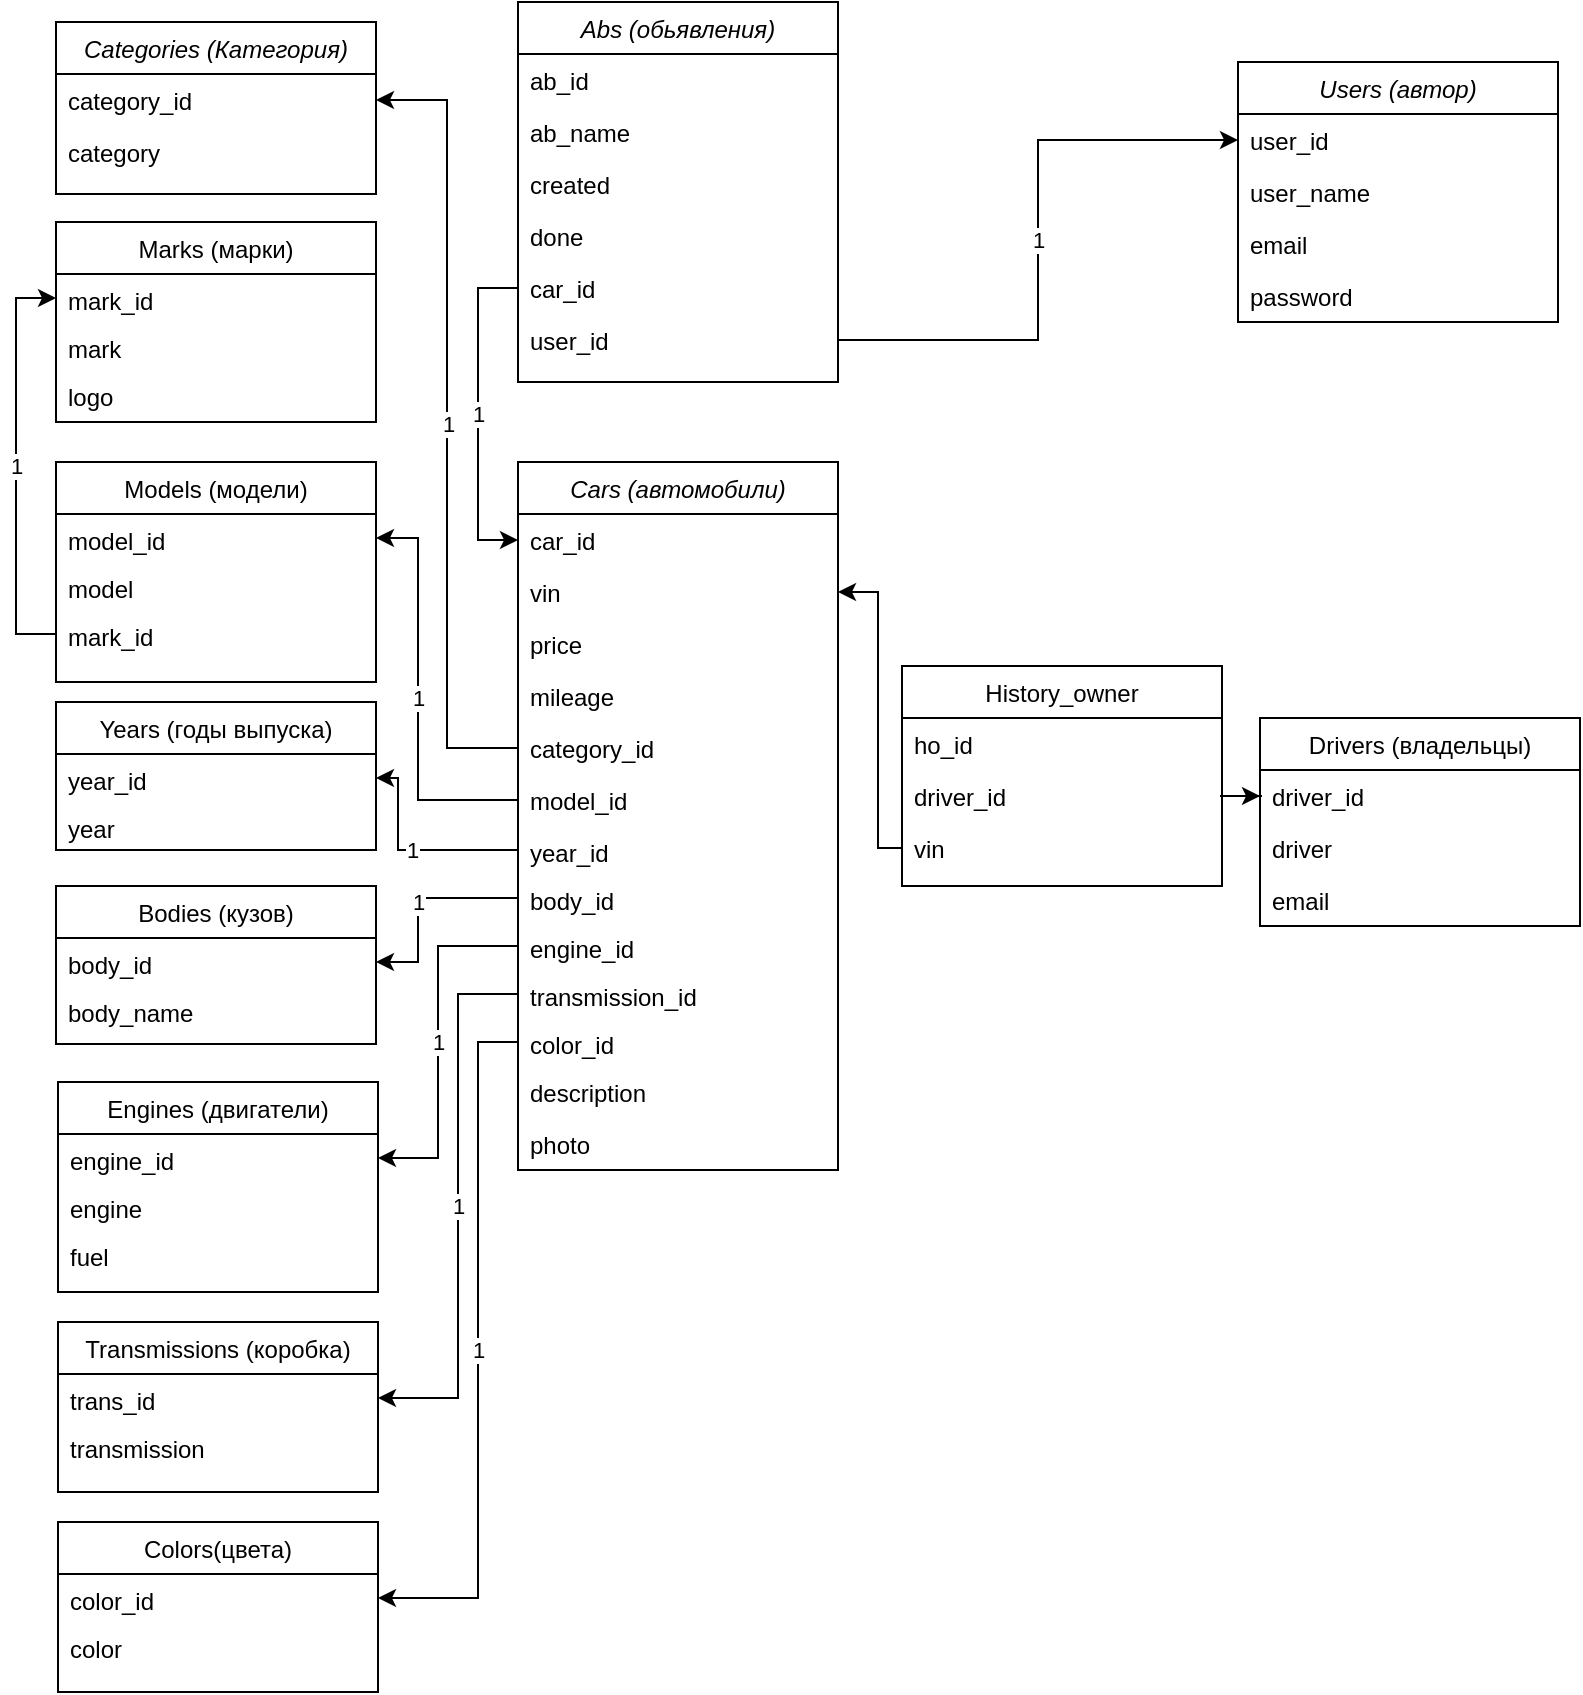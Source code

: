 <mxfile version="19.0.3" type="device"><diagram id="C5RBs43oDa-KdzZeNtuy" name="Page-1"><mxGraphModel dx="933" dy="865" grid="1" gridSize="10" guides="1" tooltips="1" connect="1" arrows="1" fold="1" page="1" pageScale="1" pageWidth="827" pageHeight="1169" math="0" shadow="0"><root><mxCell id="WIyWlLk6GJQsqaUBKTNV-0"/><mxCell id="WIyWlLk6GJQsqaUBKTNV-1" parent="WIyWlLk6GJQsqaUBKTNV-0"/><mxCell id="zkfFHV4jXpPFQw0GAbJ--0" value="Cars (автомобили)" style="swimlane;fontStyle=2;align=center;verticalAlign=top;childLayout=stackLayout;horizontal=1;startSize=26;horizontalStack=0;resizeParent=1;resizeLast=0;collapsible=1;marginBottom=0;rounded=0;shadow=0;strokeWidth=1;" parent="WIyWlLk6GJQsqaUBKTNV-1" vertex="1"><mxGeometry x="290" y="230" width="160" height="354" as="geometry"><mxRectangle x="230" y="140" width="160" height="26" as="alternateBounds"/></mxGeometry></mxCell><mxCell id="zkfFHV4jXpPFQw0GAbJ--1" value="car_id" style="text;align=left;verticalAlign=top;spacingLeft=4;spacingRight=4;overflow=hidden;rotatable=0;points=[[0,0.5],[1,0.5]];portConstraint=eastwest;" parent="zkfFHV4jXpPFQw0GAbJ--0" vertex="1"><mxGeometry y="26" width="160" height="26" as="geometry"/></mxCell><mxCell id="2rnVt0pYc-8R_3QEH1hL-16" value="vin" style="text;align=left;verticalAlign=top;spacingLeft=4;spacingRight=4;overflow=hidden;rotatable=0;points=[[0,0.5],[1,0.5]];portConstraint=eastwest;" parent="zkfFHV4jXpPFQw0GAbJ--0" vertex="1"><mxGeometry y="52" width="160" height="26" as="geometry"/></mxCell><mxCell id="nD5PvyfmE1cPcOgYdF9b-0" value="price" style="text;align=left;verticalAlign=top;spacingLeft=4;spacingRight=4;overflow=hidden;rotatable=0;points=[[0,0.5],[1,0.5]];portConstraint=eastwest;" vertex="1" parent="zkfFHV4jXpPFQw0GAbJ--0"><mxGeometry y="78" width="160" height="26" as="geometry"/></mxCell><mxCell id="nD5PvyfmE1cPcOgYdF9b-1" value="mileage" style="text;align=left;verticalAlign=top;spacingLeft=4;spacingRight=4;overflow=hidden;rotatable=0;points=[[0,0.5],[1,0.5]];portConstraint=eastwest;" vertex="1" parent="zkfFHV4jXpPFQw0GAbJ--0"><mxGeometry y="104" width="160" height="26" as="geometry"/></mxCell><mxCell id="1S29GQOeX2CPLgRSX0q_-35" value="category_id" style="text;align=left;verticalAlign=top;spacingLeft=4;spacingRight=4;overflow=hidden;rotatable=0;points=[[0,0.5],[1,0.5]];portConstraint=eastwest;" parent="zkfFHV4jXpPFQw0GAbJ--0" vertex="1"><mxGeometry y="130" width="160" height="26" as="geometry"/></mxCell><mxCell id="uIMEh1EkvflqOU53Uib1-0" value="model_id" style="text;align=left;verticalAlign=top;spacingLeft=4;spacingRight=4;overflow=hidden;rotatable=0;points=[[0,0.5],[1,0.5]];portConstraint=eastwest;" parent="zkfFHV4jXpPFQw0GAbJ--0" vertex="1"><mxGeometry y="156" width="160" height="26" as="geometry"/></mxCell><mxCell id="1S29GQOeX2CPLgRSX0q_-16" value="year_id" style="text;align=left;verticalAlign=top;spacingLeft=4;spacingRight=4;overflow=hidden;rotatable=0;points=[[0,0.5],[1,0.5]];portConstraint=eastwest;" parent="zkfFHV4jXpPFQw0GAbJ--0" vertex="1"><mxGeometry y="182" width="160" height="24" as="geometry"/></mxCell><mxCell id="kE7-c2ZdSxdIrtzTfiZl-37" value="body_id    " style="text;align=left;verticalAlign=top;spacingLeft=4;spacingRight=4;overflow=hidden;rotatable=0;points=[[0,0.5],[1,0.5]];portConstraint=eastwest;" parent="zkfFHV4jXpPFQw0GAbJ--0" vertex="1"><mxGeometry y="206" width="160" height="24" as="geometry"/></mxCell><mxCell id="kE7-c2ZdSxdIrtzTfiZl-38" value="engine_id" style="text;align=left;verticalAlign=top;spacingLeft=4;spacingRight=4;overflow=hidden;rotatable=0;points=[[0,0.5],[1,0.5]];portConstraint=eastwest;" parent="zkfFHV4jXpPFQw0GAbJ--0" vertex="1"><mxGeometry y="230" width="160" height="24" as="geometry"/></mxCell><mxCell id="1S29GQOeX2CPLgRSX0q_-11" value="transmission_id" style="text;align=left;verticalAlign=top;spacingLeft=4;spacingRight=4;overflow=hidden;rotatable=0;points=[[0,0.5],[1,0.5]];portConstraint=eastwest;" parent="zkfFHV4jXpPFQw0GAbJ--0" vertex="1"><mxGeometry y="254" width="160" height="24" as="geometry"/></mxCell><mxCell id="1S29GQOeX2CPLgRSX0q_-10" value="color_id" style="text;align=left;verticalAlign=top;spacingLeft=4;spacingRight=4;overflow=hidden;rotatable=0;points=[[0,0.5],[1,0.5]];portConstraint=eastwest;" parent="zkfFHV4jXpPFQw0GAbJ--0" vertex="1"><mxGeometry y="278" width="160" height="24" as="geometry"/></mxCell><mxCell id="kE7-c2ZdSxdIrtzTfiZl-20" value="description" style="text;align=left;verticalAlign=top;spacingLeft=4;spacingRight=4;overflow=hidden;rotatable=0;points=[[0,0.5],[1,0.5]];portConstraint=eastwest;" parent="zkfFHV4jXpPFQw0GAbJ--0" vertex="1"><mxGeometry y="302" width="160" height="26" as="geometry"/></mxCell><mxCell id="kE7-c2ZdSxdIrtzTfiZl-31" value="photo" style="text;align=left;verticalAlign=top;spacingLeft=4;spacingRight=4;overflow=hidden;rotatable=0;points=[[0,0.5],[1,0.5]];portConstraint=eastwest;" parent="zkfFHV4jXpPFQw0GAbJ--0" vertex="1"><mxGeometry y="328" width="160" height="26" as="geometry"/></mxCell><mxCell id="zkfFHV4jXpPFQw0GAbJ--6" value="Drivers (владельцы)" style="swimlane;fontStyle=0;align=center;verticalAlign=top;childLayout=stackLayout;horizontal=1;startSize=26;horizontalStack=0;resizeParent=1;resizeLast=0;collapsible=1;marginBottom=0;rounded=0;shadow=0;strokeWidth=1;" parent="WIyWlLk6GJQsqaUBKTNV-1" vertex="1"><mxGeometry x="661" y="358" width="160" height="104" as="geometry"><mxRectangle x="130" y="380" width="160" height="26" as="alternateBounds"/></mxGeometry></mxCell><mxCell id="zkfFHV4jXpPFQw0GAbJ--7" value="driver_id" style="text;align=left;verticalAlign=top;spacingLeft=4;spacingRight=4;overflow=hidden;rotatable=0;points=[[0,0.5],[1,0.5]];portConstraint=eastwest;" parent="zkfFHV4jXpPFQw0GAbJ--6" vertex="1"><mxGeometry y="26" width="160" height="26" as="geometry"/></mxCell><mxCell id="kE7-c2ZdSxdIrtzTfiZl-19" value="driver" style="text;align=left;verticalAlign=top;spacingLeft=4;spacingRight=4;overflow=hidden;rotatable=0;points=[[0,0.5],[1,0.5]];portConstraint=eastwest;" parent="zkfFHV4jXpPFQw0GAbJ--6" vertex="1"><mxGeometry y="52" width="160" height="26" as="geometry"/></mxCell><mxCell id="2rnVt0pYc-8R_3QEH1hL-14" value="email" style="text;align=left;verticalAlign=top;spacingLeft=4;spacingRight=4;overflow=hidden;rotatable=0;points=[[0,0.5],[1,0.5]];portConstraint=eastwest;" parent="zkfFHV4jXpPFQw0GAbJ--6" vertex="1"><mxGeometry y="78" width="160" height="26" as="geometry"/></mxCell><mxCell id="zkfFHV4jXpPFQw0GAbJ--13" value="History_owner" style="swimlane;fontStyle=0;align=center;verticalAlign=top;childLayout=stackLayout;horizontal=1;startSize=26;horizontalStack=0;resizeParent=1;resizeLast=0;collapsible=1;marginBottom=0;rounded=0;shadow=0;strokeWidth=1;" parent="WIyWlLk6GJQsqaUBKTNV-1" vertex="1"><mxGeometry x="482" y="332" width="160" height="110" as="geometry"><mxRectangle x="340" y="380" width="170" height="26" as="alternateBounds"/></mxGeometry></mxCell><mxCell id="zkfFHV4jXpPFQw0GAbJ--14" value="ho_id" style="text;align=left;verticalAlign=top;spacingLeft=4;spacingRight=4;overflow=hidden;rotatable=0;points=[[0,0.5],[1,0.5]];portConstraint=eastwest;" parent="zkfFHV4jXpPFQw0GAbJ--13" vertex="1"><mxGeometry y="26" width="160" height="26" as="geometry"/></mxCell><mxCell id="uIMEh1EkvflqOU53Uib1-2" value="driver_id" style="text;align=left;verticalAlign=top;spacingLeft=4;spacingRight=4;overflow=hidden;rotatable=0;points=[[0,0.5],[1,0.5]];portConstraint=eastwest;" parent="zkfFHV4jXpPFQw0GAbJ--13" vertex="1"><mxGeometry y="52" width="160" height="26" as="geometry"/></mxCell><mxCell id="uIMEh1EkvflqOU53Uib1-3" value="vin" style="text;align=left;verticalAlign=top;spacingLeft=4;spacingRight=4;overflow=hidden;rotatable=0;points=[[0,0.5],[1,0.5]];portConstraint=eastwest;" parent="zkfFHV4jXpPFQw0GAbJ--13" vertex="1"><mxGeometry y="78" width="160" height="26" as="geometry"/></mxCell><mxCell id="zkfFHV4jXpPFQw0GAbJ--17" value="Engines (двигатели)" style="swimlane;fontStyle=0;align=center;verticalAlign=top;childLayout=stackLayout;horizontal=1;startSize=26;horizontalStack=0;resizeParent=1;resizeLast=0;collapsible=1;marginBottom=0;rounded=0;shadow=0;strokeWidth=1;" parent="WIyWlLk6GJQsqaUBKTNV-1" vertex="1"><mxGeometry x="60" y="540" width="160" height="105" as="geometry"><mxRectangle x="550" y="140" width="160" height="26" as="alternateBounds"/></mxGeometry></mxCell><mxCell id="zkfFHV4jXpPFQw0GAbJ--18" value="engine_id" style="text;align=left;verticalAlign=top;spacingLeft=4;spacingRight=4;overflow=hidden;rotatable=0;points=[[0,0.5],[1,0.5]];portConstraint=eastwest;" parent="zkfFHV4jXpPFQw0GAbJ--17" vertex="1"><mxGeometry y="26" width="160" height="24" as="geometry"/></mxCell><mxCell id="kE7-c2ZdSxdIrtzTfiZl-2" value="engine" style="text;align=left;verticalAlign=top;spacingLeft=4;spacingRight=4;overflow=hidden;rotatable=0;points=[[0,0.5],[1,0.5]];portConstraint=eastwest;" parent="zkfFHV4jXpPFQw0GAbJ--17" vertex="1"><mxGeometry y="50" width="160" height="24" as="geometry"/></mxCell><mxCell id="1S29GQOeX2CPLgRSX0q_-3" value="fuel" style="text;align=left;verticalAlign=top;spacingLeft=4;spacingRight=4;overflow=hidden;rotatable=0;points=[[0,0.5],[1,0.5]];portConstraint=eastwest;" parent="zkfFHV4jXpPFQw0GAbJ--17" vertex="1"><mxGeometry y="74" width="160" height="24" as="geometry"/></mxCell><mxCell id="uIMEh1EkvflqOU53Uib1-4" style="edgeStyle=orthogonalEdgeStyle;rounded=0;orthogonalLoop=1;jettySize=auto;html=1;entryX=0;entryY=0.5;entryDx=0;entryDy=0;" parent="WIyWlLk6GJQsqaUBKTNV-1" source="uIMEh1EkvflqOU53Uib1-2" target="zkfFHV4jXpPFQw0GAbJ--7" edge="1"><mxGeometry relative="1" as="geometry"/></mxCell><mxCell id="uIMEh1EkvflqOU53Uib1-5" style="edgeStyle=orthogonalEdgeStyle;rounded=0;orthogonalLoop=1;jettySize=auto;html=1;exitX=0;exitY=0.5;exitDx=0;exitDy=0;entryX=1;entryY=0.5;entryDx=0;entryDy=0;" parent="WIyWlLk6GJQsqaUBKTNV-1" source="uIMEh1EkvflqOU53Uib1-3" target="2rnVt0pYc-8R_3QEH1hL-16" edge="1"><mxGeometry relative="1" as="geometry"><Array as="points"><mxPoint x="470" y="423"/><mxPoint x="470" y="295"/></Array></mxGeometry></mxCell><mxCell id="kE7-c2ZdSxdIrtzTfiZl-0" value="Models (модели)" style="swimlane;fontStyle=0;align=center;verticalAlign=top;childLayout=stackLayout;horizontal=1;startSize=26;horizontalStack=0;resizeParent=1;resizeLast=0;collapsible=1;marginBottom=0;rounded=0;shadow=0;strokeWidth=1;" parent="WIyWlLk6GJQsqaUBKTNV-1" vertex="1"><mxGeometry x="59" y="230" width="160" height="110" as="geometry"><mxRectangle x="550" y="140" width="160" height="26" as="alternateBounds"/></mxGeometry></mxCell><mxCell id="kE7-c2ZdSxdIrtzTfiZl-1" value="model_id" style="text;align=left;verticalAlign=top;spacingLeft=4;spacingRight=4;overflow=hidden;rotatable=0;points=[[0,0.5],[1,0.5]];portConstraint=eastwest;" parent="kE7-c2ZdSxdIrtzTfiZl-0" vertex="1"><mxGeometry y="26" width="160" height="24" as="geometry"/></mxCell><mxCell id="kE7-c2ZdSxdIrtzTfiZl-3" value="model" style="text;align=left;verticalAlign=top;spacingLeft=4;spacingRight=4;overflow=hidden;rotatable=0;points=[[0,0.5],[1,0.5]];portConstraint=eastwest;" parent="kE7-c2ZdSxdIrtzTfiZl-0" vertex="1"><mxGeometry y="50" width="160" height="24" as="geometry"/></mxCell><mxCell id="kE7-c2ZdSxdIrtzTfiZl-7" value="mark_id    " style="text;align=left;verticalAlign=top;spacingLeft=4;spacingRight=4;overflow=hidden;rotatable=0;points=[[0,0.5],[1,0.5]];portConstraint=eastwest;" parent="kE7-c2ZdSxdIrtzTfiZl-0" vertex="1"><mxGeometry y="74" width="160" height="24" as="geometry"/></mxCell><mxCell id="kE7-c2ZdSxdIrtzTfiZl-4" value="Marks (марки)" style="swimlane;fontStyle=0;align=center;verticalAlign=top;childLayout=stackLayout;horizontal=1;startSize=26;horizontalStack=0;resizeParent=1;resizeLast=0;collapsible=1;marginBottom=0;rounded=0;shadow=0;strokeWidth=1;" parent="WIyWlLk6GJQsqaUBKTNV-1" vertex="1"><mxGeometry x="59" y="110" width="160" height="100" as="geometry"><mxRectangle x="550" y="140" width="160" height="26" as="alternateBounds"/></mxGeometry></mxCell><mxCell id="kE7-c2ZdSxdIrtzTfiZl-5" value="mark_id    " style="text;align=left;verticalAlign=top;spacingLeft=4;spacingRight=4;overflow=hidden;rotatable=0;points=[[0,0.5],[1,0.5]];portConstraint=eastwest;" parent="kE7-c2ZdSxdIrtzTfiZl-4" vertex="1"><mxGeometry y="26" width="160" height="24" as="geometry"/></mxCell><mxCell id="kE7-c2ZdSxdIrtzTfiZl-6" value="mark" style="text;align=left;verticalAlign=top;spacingLeft=4;spacingRight=4;overflow=hidden;rotatable=0;points=[[0,0.5],[1,0.5]];portConstraint=eastwest;" parent="kE7-c2ZdSxdIrtzTfiZl-4" vertex="1"><mxGeometry y="50" width="160" height="24" as="geometry"/></mxCell><mxCell id="_qnlaTpR6MgjQ4g5SBe7-0" value="logo" style="text;align=left;verticalAlign=top;spacingLeft=4;spacingRight=4;overflow=hidden;rotatable=0;points=[[0,0.5],[1,0.5]];portConstraint=eastwest;" parent="kE7-c2ZdSxdIrtzTfiZl-4" vertex="1"><mxGeometry y="74" width="160" height="24" as="geometry"/></mxCell><mxCell id="kE7-c2ZdSxdIrtzTfiZl-12" value="Bodies (кузов)" style="swimlane;fontStyle=0;align=center;verticalAlign=top;childLayout=stackLayout;horizontal=1;startSize=26;horizontalStack=0;resizeParent=1;resizeLast=0;collapsible=1;marginBottom=0;rounded=0;shadow=0;strokeWidth=1;" parent="WIyWlLk6GJQsqaUBKTNV-1" vertex="1"><mxGeometry x="59" y="442" width="160" height="79" as="geometry"><mxRectangle x="550" y="140" width="160" height="26" as="alternateBounds"/></mxGeometry></mxCell><mxCell id="kE7-c2ZdSxdIrtzTfiZl-13" value="body_id    " style="text;align=left;verticalAlign=top;spacingLeft=4;spacingRight=4;overflow=hidden;rotatable=0;points=[[0,0.5],[1,0.5]];portConstraint=eastwest;" parent="kE7-c2ZdSxdIrtzTfiZl-12" vertex="1"><mxGeometry y="26" width="160" height="24" as="geometry"/></mxCell><mxCell id="kE7-c2ZdSxdIrtzTfiZl-14" value="body_name" style="text;align=left;verticalAlign=top;spacingLeft=4;spacingRight=4;overflow=hidden;rotatable=0;points=[[0,0.5],[1,0.5]];portConstraint=eastwest;" parent="kE7-c2ZdSxdIrtzTfiZl-12" vertex="1"><mxGeometry y="50" width="160" height="24" as="geometry"/></mxCell><mxCell id="kE7-c2ZdSxdIrtzTfiZl-23" value="Users (автор)" style="swimlane;fontStyle=2;align=center;verticalAlign=top;childLayout=stackLayout;horizontal=1;startSize=26;horizontalStack=0;resizeParent=1;resizeLast=0;collapsible=1;marginBottom=0;rounded=0;shadow=0;strokeWidth=1;" parent="WIyWlLk6GJQsqaUBKTNV-1" vertex="1"><mxGeometry x="650" y="30" width="160" height="130" as="geometry"><mxRectangle x="230" y="140" width="160" height="26" as="alternateBounds"/></mxGeometry></mxCell><mxCell id="kE7-c2ZdSxdIrtzTfiZl-24" value="user_id" style="text;align=left;verticalAlign=top;spacingLeft=4;spacingRight=4;overflow=hidden;rotatable=0;points=[[0,0.5],[1,0.5]];portConstraint=eastwest;" parent="kE7-c2ZdSxdIrtzTfiZl-23" vertex="1"><mxGeometry y="26" width="160" height="26" as="geometry"/></mxCell><mxCell id="kE7-c2ZdSxdIrtzTfiZl-25" value="user_name" style="text;align=left;verticalAlign=top;spacingLeft=4;spacingRight=4;overflow=hidden;rotatable=0;points=[[0,0.5],[1,0.5]];portConstraint=eastwest;" parent="kE7-c2ZdSxdIrtzTfiZl-23" vertex="1"><mxGeometry y="52" width="160" height="26" as="geometry"/></mxCell><mxCell id="2rnVt0pYc-8R_3QEH1hL-15" value="email" style="text;align=left;verticalAlign=top;spacingLeft=4;spacingRight=4;overflow=hidden;rotatable=0;points=[[0,0.5],[1,0.5]];portConstraint=eastwest;" parent="kE7-c2ZdSxdIrtzTfiZl-23" vertex="1"><mxGeometry y="78" width="160" height="26" as="geometry"/></mxCell><mxCell id="kE7-c2ZdSxdIrtzTfiZl-26" value="password" style="text;align=left;verticalAlign=top;spacingLeft=4;spacingRight=4;overflow=hidden;rotatable=0;points=[[0,0.5],[1,0.5]];portConstraint=eastwest;" parent="kE7-c2ZdSxdIrtzTfiZl-23" vertex="1"><mxGeometry y="104" width="160" height="26" as="geometry"/></mxCell><mxCell id="kE7-c2ZdSxdIrtzTfiZl-27" value="Abs (обьявления)" style="swimlane;fontStyle=2;align=center;verticalAlign=top;childLayout=stackLayout;horizontal=1;startSize=26;horizontalStack=0;resizeParent=1;resizeLast=0;collapsible=1;marginBottom=0;rounded=0;shadow=0;strokeWidth=1;" parent="WIyWlLk6GJQsqaUBKTNV-1" vertex="1"><mxGeometry x="290" width="160" height="190" as="geometry"><mxRectangle x="230" y="140" width="160" height="26" as="alternateBounds"/></mxGeometry></mxCell><mxCell id="kE7-c2ZdSxdIrtzTfiZl-28" value="ab_id" style="text;align=left;verticalAlign=top;spacingLeft=4;spacingRight=4;overflow=hidden;rotatable=0;points=[[0,0.5],[1,0.5]];portConstraint=eastwest;" parent="kE7-c2ZdSxdIrtzTfiZl-27" vertex="1"><mxGeometry y="26" width="160" height="26" as="geometry"/></mxCell><mxCell id="kE7-c2ZdSxdIrtzTfiZl-29" value="ab_name" style="text;align=left;verticalAlign=top;spacingLeft=4;spacingRight=4;overflow=hidden;rotatable=0;points=[[0,0.5],[1,0.5]];portConstraint=eastwest;" parent="kE7-c2ZdSxdIrtzTfiZl-27" vertex="1"><mxGeometry y="52" width="160" height="26" as="geometry"/></mxCell><mxCell id="kE7-c2ZdSxdIrtzTfiZl-30" value="created" style="text;align=left;verticalAlign=top;spacingLeft=4;spacingRight=4;overflow=hidden;rotatable=0;points=[[0,0.5],[1,0.5]];portConstraint=eastwest;" parent="kE7-c2ZdSxdIrtzTfiZl-27" vertex="1"><mxGeometry y="78" width="160" height="26" as="geometry"/></mxCell><mxCell id="kE7-c2ZdSxdIrtzTfiZl-32" value="done" style="text;align=left;verticalAlign=top;spacingLeft=4;spacingRight=4;overflow=hidden;rotatable=0;points=[[0,0.5],[1,0.5]];portConstraint=eastwest;" parent="kE7-c2ZdSxdIrtzTfiZl-27" vertex="1"><mxGeometry y="104" width="160" height="26" as="geometry"/></mxCell><mxCell id="kE7-c2ZdSxdIrtzTfiZl-33" value="car_id" style="text;align=left;verticalAlign=top;spacingLeft=4;spacingRight=4;overflow=hidden;rotatable=0;points=[[0,0.5],[1,0.5]];portConstraint=eastwest;" parent="kE7-c2ZdSxdIrtzTfiZl-27" vertex="1"><mxGeometry y="130" width="160" height="26" as="geometry"/></mxCell><mxCell id="kE7-c2ZdSxdIrtzTfiZl-34" value="user_id" style="text;align=left;verticalAlign=top;spacingLeft=4;spacingRight=4;overflow=hidden;rotatable=0;points=[[0,0.5],[1,0.5]];portConstraint=eastwest;" parent="kE7-c2ZdSxdIrtzTfiZl-27" vertex="1"><mxGeometry y="156" width="160" height="26" as="geometry"/></mxCell><mxCell id="kE7-c2ZdSxdIrtzTfiZl-35" value="1" style="edgeStyle=orthogonalEdgeStyle;rounded=0;orthogonalLoop=1;jettySize=auto;html=1;exitX=1;exitY=0.5;exitDx=0;exitDy=0;entryX=0;entryY=0.5;entryDx=0;entryDy=0;" parent="WIyWlLk6GJQsqaUBKTNV-1" source="kE7-c2ZdSxdIrtzTfiZl-34" target="kE7-c2ZdSxdIrtzTfiZl-24" edge="1"><mxGeometry relative="1" as="geometry"/></mxCell><mxCell id="kE7-c2ZdSxdIrtzTfiZl-36" value="1" style="edgeStyle=orthogonalEdgeStyle;rounded=0;orthogonalLoop=1;jettySize=auto;html=1;exitX=0;exitY=0.5;exitDx=0;exitDy=0;entryX=0;entryY=0.5;entryDx=0;entryDy=0;" parent="WIyWlLk6GJQsqaUBKTNV-1" source="kE7-c2ZdSxdIrtzTfiZl-33" target="zkfFHV4jXpPFQw0GAbJ--1" edge="1"><mxGeometry relative="1" as="geometry"/></mxCell><mxCell id="1S29GQOeX2CPLgRSX0q_-13" value="Years (годы выпуска)" style="swimlane;fontStyle=0;align=center;verticalAlign=top;childLayout=stackLayout;horizontal=1;startSize=26;horizontalStack=0;resizeParent=1;resizeLast=0;collapsible=1;marginBottom=0;rounded=0;shadow=0;strokeWidth=1;" parent="WIyWlLk6GJQsqaUBKTNV-1" vertex="1"><mxGeometry x="59" y="350" width="160" height="74" as="geometry"><mxRectangle x="550" y="140" width="160" height="26" as="alternateBounds"/></mxGeometry></mxCell><mxCell id="1S29GQOeX2CPLgRSX0q_-14" value="year_id" style="text;align=left;verticalAlign=top;spacingLeft=4;spacingRight=4;overflow=hidden;rotatable=0;points=[[0,0.5],[1,0.5]];portConstraint=eastwest;" parent="1S29GQOeX2CPLgRSX0q_-13" vertex="1"><mxGeometry y="26" width="160" height="24" as="geometry"/></mxCell><mxCell id="_qnlaTpR6MgjQ4g5SBe7-3" value="year" style="text;align=left;verticalAlign=top;spacingLeft=4;spacingRight=4;overflow=hidden;rotatable=0;points=[[0,0.5],[1,0.5]];portConstraint=eastwest;" parent="1S29GQOeX2CPLgRSX0q_-13" vertex="1"><mxGeometry y="50" width="160" height="24" as="geometry"/></mxCell><mxCell id="1S29GQOeX2CPLgRSX0q_-18" value="Transmissions (коробка)" style="swimlane;fontStyle=0;align=center;verticalAlign=top;childLayout=stackLayout;horizontal=1;startSize=26;horizontalStack=0;resizeParent=1;resizeLast=0;collapsible=1;marginBottom=0;rounded=0;shadow=0;strokeWidth=1;" parent="WIyWlLk6GJQsqaUBKTNV-1" vertex="1"><mxGeometry x="60" y="660" width="160" height="85" as="geometry"><mxRectangle x="550" y="140" width="160" height="26" as="alternateBounds"/></mxGeometry></mxCell><mxCell id="1S29GQOeX2CPLgRSX0q_-19" value="trans_id" style="text;align=left;verticalAlign=top;spacingLeft=4;spacingRight=4;overflow=hidden;rotatable=0;points=[[0,0.5],[1,0.5]];portConstraint=eastwest;" parent="1S29GQOeX2CPLgRSX0q_-18" vertex="1"><mxGeometry y="26" width="160" height="24" as="geometry"/></mxCell><mxCell id="1S29GQOeX2CPLgRSX0q_-20" value="transmission" style="text;align=left;verticalAlign=top;spacingLeft=4;spacingRight=4;overflow=hidden;rotatable=0;points=[[0,0.5],[1,0.5]];portConstraint=eastwest;" parent="1S29GQOeX2CPLgRSX0q_-18" vertex="1"><mxGeometry y="50" width="160" height="24" as="geometry"/></mxCell><mxCell id="1S29GQOeX2CPLgRSX0q_-26" value="Colors(цвета)" style="swimlane;fontStyle=0;align=center;verticalAlign=top;childLayout=stackLayout;horizontal=1;startSize=26;horizontalStack=0;resizeParent=1;resizeLast=0;collapsible=1;marginBottom=0;rounded=0;shadow=0;strokeWidth=1;" parent="WIyWlLk6GJQsqaUBKTNV-1" vertex="1"><mxGeometry x="60" y="760" width="160" height="85" as="geometry"><mxRectangle x="550" y="140" width="160" height="26" as="alternateBounds"/></mxGeometry></mxCell><mxCell id="1S29GQOeX2CPLgRSX0q_-27" value="color_id" style="text;align=left;verticalAlign=top;spacingLeft=4;spacingRight=4;overflow=hidden;rotatable=0;points=[[0,0.5],[1,0.5]];portConstraint=eastwest;" parent="1S29GQOeX2CPLgRSX0q_-26" vertex="1"><mxGeometry y="26" width="160" height="24" as="geometry"/></mxCell><mxCell id="1S29GQOeX2CPLgRSX0q_-28" value="color" style="text;align=left;verticalAlign=top;spacingLeft=4;spacingRight=4;overflow=hidden;rotatable=0;points=[[0,0.5],[1,0.5]];portConstraint=eastwest;" parent="1S29GQOeX2CPLgRSX0q_-26" vertex="1"><mxGeometry y="50" width="160" height="24" as="geometry"/></mxCell><mxCell id="1S29GQOeX2CPLgRSX0q_-31" value="Categories (Категория)" style="swimlane;fontStyle=2;align=center;verticalAlign=top;childLayout=stackLayout;horizontal=1;startSize=26;horizontalStack=0;resizeParent=1;resizeLast=0;collapsible=1;marginBottom=0;rounded=0;shadow=0;strokeWidth=1;" parent="WIyWlLk6GJQsqaUBKTNV-1" vertex="1"><mxGeometry x="59" y="10" width="160" height="86" as="geometry"><mxRectangle x="230" y="140" width="160" height="26" as="alternateBounds"/></mxGeometry></mxCell><mxCell id="1S29GQOeX2CPLgRSX0q_-32" value="category_id" style="text;align=left;verticalAlign=top;spacingLeft=4;spacingRight=4;overflow=hidden;rotatable=0;points=[[0,0.5],[1,0.5]];portConstraint=eastwest;" parent="1S29GQOeX2CPLgRSX0q_-31" vertex="1"><mxGeometry y="26" width="160" height="26" as="geometry"/></mxCell><mxCell id="1S29GQOeX2CPLgRSX0q_-33" value="category" style="text;align=left;verticalAlign=top;spacingLeft=4;spacingRight=4;overflow=hidden;rotatable=0;points=[[0,0.5],[1,0.5]];portConstraint=eastwest;" parent="1S29GQOeX2CPLgRSX0q_-31" vertex="1"><mxGeometry y="52" width="160" height="26" as="geometry"/></mxCell><mxCell id="2rnVt0pYc-8R_3QEH1hL-1" value="1" style="edgeStyle=orthogonalEdgeStyle;rounded=0;orthogonalLoop=1;jettySize=auto;html=1;exitX=0;exitY=0.5;exitDx=0;exitDy=0;entryX=1;entryY=0.5;entryDx=0;entryDy=0;" parent="WIyWlLk6GJQsqaUBKTNV-1" source="1S29GQOeX2CPLgRSX0q_-35" target="1S29GQOeX2CPLgRSX0q_-32" edge="1"><mxGeometry relative="1" as="geometry"/></mxCell><mxCell id="2rnVt0pYc-8R_3QEH1hL-2" value="1" style="edgeStyle=orthogonalEdgeStyle;rounded=0;orthogonalLoop=1;jettySize=auto;html=1;exitX=0;exitY=0.5;exitDx=0;exitDy=0;entryX=1;entryY=0.5;entryDx=0;entryDy=0;" parent="WIyWlLk6GJQsqaUBKTNV-1" source="uIMEh1EkvflqOU53Uib1-0" target="kE7-c2ZdSxdIrtzTfiZl-1" edge="1"><mxGeometry relative="1" as="geometry"><Array as="points"><mxPoint x="240" y="399"/><mxPoint x="240" y="268"/></Array></mxGeometry></mxCell><mxCell id="2rnVt0pYc-8R_3QEH1hL-8" value="1" style="edgeStyle=orthogonalEdgeStyle;rounded=0;orthogonalLoop=1;jettySize=auto;html=1;exitX=0;exitY=0.5;exitDx=0;exitDy=0;entryX=0;entryY=0.5;entryDx=0;entryDy=0;" parent="WIyWlLk6GJQsqaUBKTNV-1" source="kE7-c2ZdSxdIrtzTfiZl-7" target="kE7-c2ZdSxdIrtzTfiZl-5" edge="1"><mxGeometry relative="1" as="geometry"/></mxCell><mxCell id="2rnVt0pYc-8R_3QEH1hL-9" value="1" style="edgeStyle=orthogonalEdgeStyle;rounded=0;orthogonalLoop=1;jettySize=auto;html=1;exitX=0;exitY=0.5;exitDx=0;exitDy=0;entryX=1;entryY=0.5;entryDx=0;entryDy=0;" parent="WIyWlLk6GJQsqaUBKTNV-1" source="1S29GQOeX2CPLgRSX0q_-16" target="1S29GQOeX2CPLgRSX0q_-14" edge="1"><mxGeometry relative="1" as="geometry"><Array as="points"><mxPoint x="230" y="424"/><mxPoint x="230" y="388"/></Array></mxGeometry></mxCell><mxCell id="2rnVt0pYc-8R_3QEH1hL-10" value="1" style="edgeStyle=orthogonalEdgeStyle;rounded=0;orthogonalLoop=1;jettySize=auto;html=1;exitX=0;exitY=0.5;exitDx=0;exitDy=0;entryX=1;entryY=0.5;entryDx=0;entryDy=0;" parent="WIyWlLk6GJQsqaUBKTNV-1" source="kE7-c2ZdSxdIrtzTfiZl-37" target="kE7-c2ZdSxdIrtzTfiZl-13" edge="1"><mxGeometry relative="1" as="geometry"><Array as="points"><mxPoint x="240" y="448"/><mxPoint x="240" y="480"/></Array></mxGeometry></mxCell><mxCell id="2rnVt0pYc-8R_3QEH1hL-11" value="1" style="edgeStyle=orthogonalEdgeStyle;rounded=0;orthogonalLoop=1;jettySize=auto;html=1;exitX=0;exitY=0.5;exitDx=0;exitDy=0;entryX=1;entryY=0.5;entryDx=0;entryDy=0;" parent="WIyWlLk6GJQsqaUBKTNV-1" source="kE7-c2ZdSxdIrtzTfiZl-38" target="zkfFHV4jXpPFQw0GAbJ--18" edge="1"><mxGeometry relative="1" as="geometry"><Array as="points"><mxPoint x="250" y="472"/><mxPoint x="250" y="578"/></Array></mxGeometry></mxCell><mxCell id="2rnVt0pYc-8R_3QEH1hL-12" value="1" style="edgeStyle=orthogonalEdgeStyle;rounded=0;orthogonalLoop=1;jettySize=auto;html=1;exitX=0;exitY=0.5;exitDx=0;exitDy=0;entryX=1;entryY=0.5;entryDx=0;entryDy=0;" parent="WIyWlLk6GJQsqaUBKTNV-1" source="1S29GQOeX2CPLgRSX0q_-11" target="1S29GQOeX2CPLgRSX0q_-19" edge="1"><mxGeometry relative="1" as="geometry"><Array as="points"><mxPoint x="260" y="496"/><mxPoint x="260" y="698"/></Array></mxGeometry></mxCell><mxCell id="2rnVt0pYc-8R_3QEH1hL-13" value="1" style="edgeStyle=orthogonalEdgeStyle;rounded=0;orthogonalLoop=1;jettySize=auto;html=1;exitX=0;exitY=0.5;exitDx=0;exitDy=0;entryX=1;entryY=0.5;entryDx=0;entryDy=0;" parent="WIyWlLk6GJQsqaUBKTNV-1" source="1S29GQOeX2CPLgRSX0q_-10" target="1S29GQOeX2CPLgRSX0q_-27" edge="1"><mxGeometry relative="1" as="geometry"><Array as="points"><mxPoint x="270" y="520"/><mxPoint x="270" y="798"/></Array></mxGeometry></mxCell></root></mxGraphModel></diagram></mxfile>